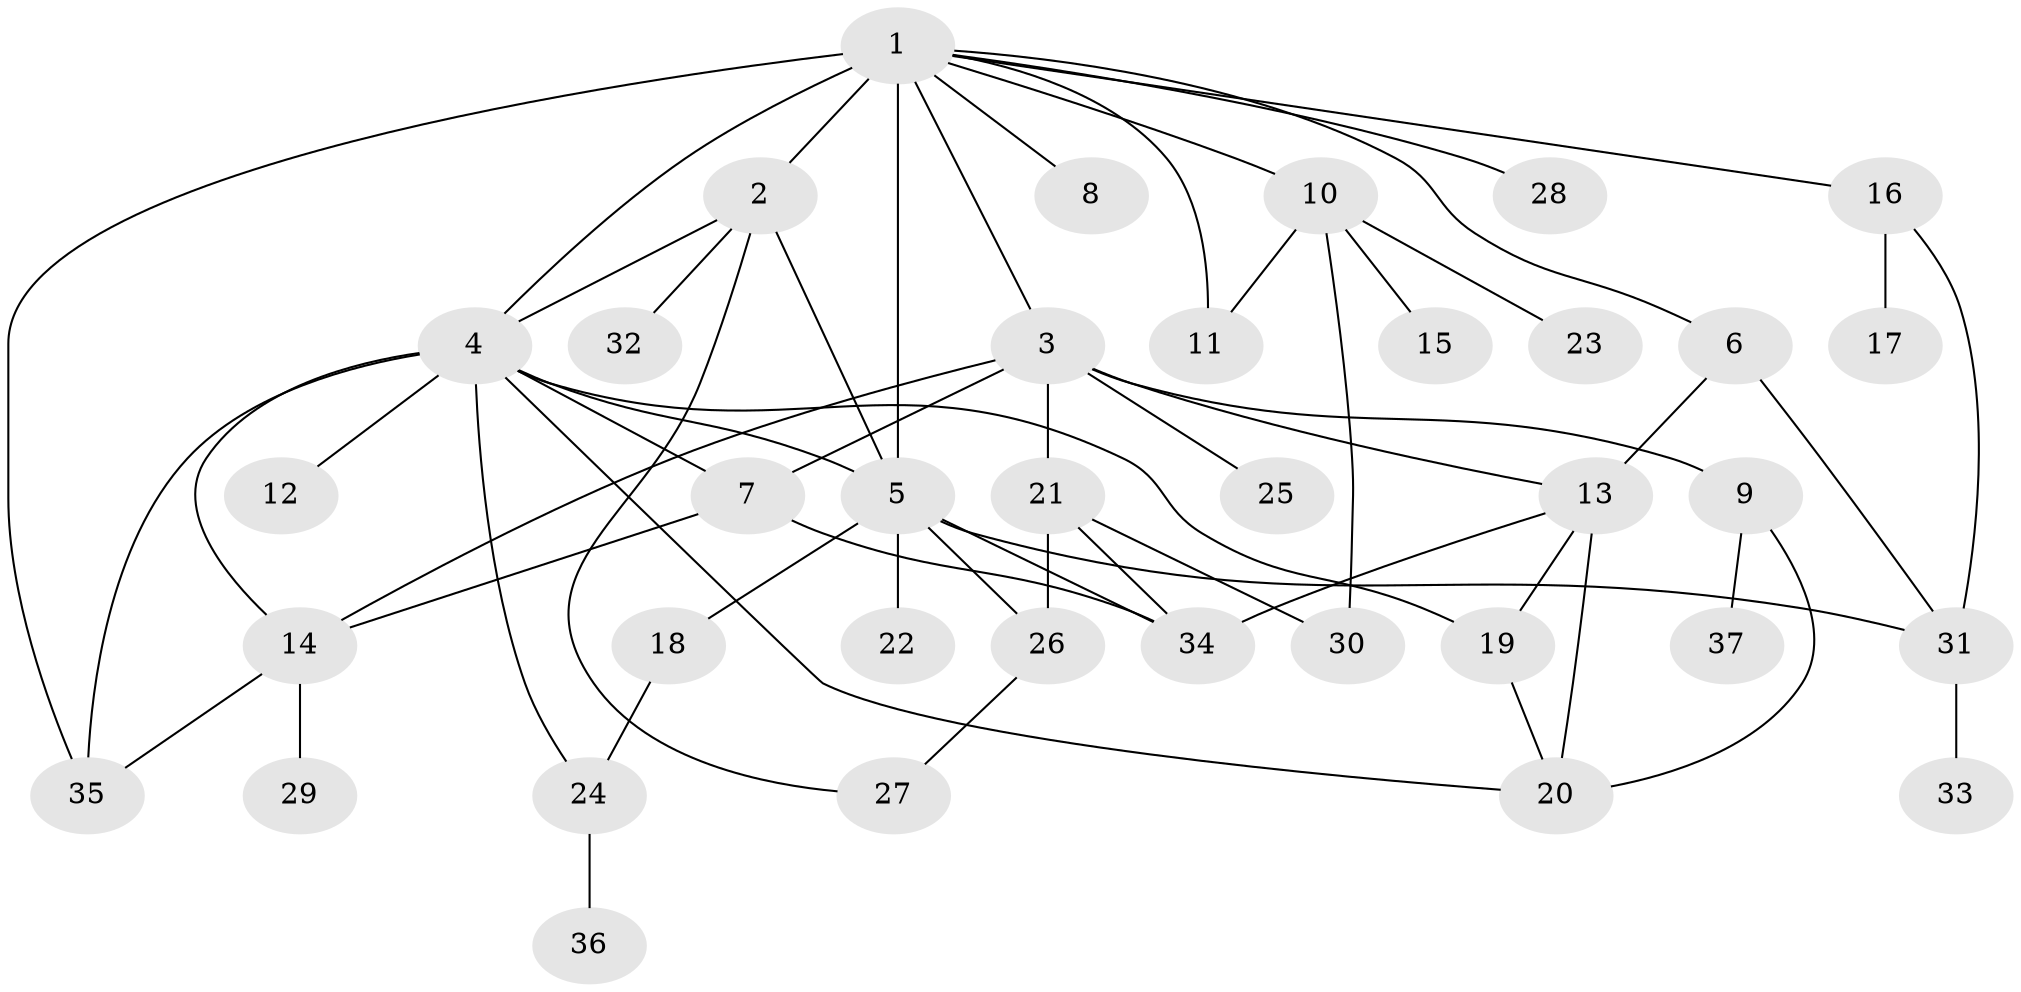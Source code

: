 // original degree distribution, {24: 0.011363636363636364, 7: 0.011363636363636364, 8: 0.022727272727272728, 15: 0.011363636363636364, 1: 0.4431818181818182, 3: 0.13636363636363635, 2: 0.26136363636363635, 4: 0.045454545454545456, 6: 0.022727272727272728, 5: 0.03409090909090909}
// Generated by graph-tools (version 1.1) at 2025/50/03/04/25 22:50:18]
// undirected, 37 vertices, 59 edges
graph export_dot {
  node [color=gray90,style=filled];
  1;
  2;
  3;
  4;
  5;
  6;
  7;
  8;
  9;
  10;
  11;
  12;
  13;
  14;
  15;
  16;
  17;
  18;
  19;
  20;
  21;
  22;
  23;
  24;
  25;
  26;
  27;
  28;
  29;
  30;
  31;
  32;
  33;
  34;
  35;
  36;
  37;
  1 -- 2 [weight=1.0];
  1 -- 3 [weight=1.0];
  1 -- 4 [weight=1.0];
  1 -- 5 [weight=12.0];
  1 -- 6 [weight=1.0];
  1 -- 8 [weight=1.0];
  1 -- 10 [weight=1.0];
  1 -- 11 [weight=1.0];
  1 -- 16 [weight=1.0];
  1 -- 28 [weight=1.0];
  1 -- 35 [weight=1.0];
  2 -- 4 [weight=1.0];
  2 -- 5 [weight=2.0];
  2 -- 27 [weight=1.0];
  2 -- 32 [weight=1.0];
  3 -- 7 [weight=1.0];
  3 -- 9 [weight=1.0];
  3 -- 13 [weight=1.0];
  3 -- 14 [weight=1.0];
  3 -- 21 [weight=1.0];
  3 -- 25 [weight=1.0];
  4 -- 5 [weight=1.0];
  4 -- 7 [weight=5.0];
  4 -- 12 [weight=1.0];
  4 -- 14 [weight=1.0];
  4 -- 19 [weight=1.0];
  4 -- 20 [weight=1.0];
  4 -- 24 [weight=1.0];
  4 -- 35 [weight=1.0];
  5 -- 18 [weight=1.0];
  5 -- 22 [weight=1.0];
  5 -- 26 [weight=1.0];
  5 -- 31 [weight=1.0];
  5 -- 34 [weight=1.0];
  6 -- 13 [weight=3.0];
  6 -- 31 [weight=2.0];
  7 -- 14 [weight=1.0];
  7 -- 34 [weight=1.0];
  9 -- 20 [weight=1.0];
  9 -- 37 [weight=1.0];
  10 -- 11 [weight=1.0];
  10 -- 15 [weight=1.0];
  10 -- 23 [weight=1.0];
  10 -- 30 [weight=1.0];
  13 -- 19 [weight=1.0];
  13 -- 20 [weight=1.0];
  13 -- 34 [weight=1.0];
  14 -- 29 [weight=1.0];
  14 -- 35 [weight=1.0];
  16 -- 17 [weight=1.0];
  16 -- 31 [weight=1.0];
  18 -- 24 [weight=1.0];
  19 -- 20 [weight=1.0];
  21 -- 26 [weight=1.0];
  21 -- 30 [weight=1.0];
  21 -- 34 [weight=1.0];
  24 -- 36 [weight=1.0];
  26 -- 27 [weight=1.0];
  31 -- 33 [weight=1.0];
}
